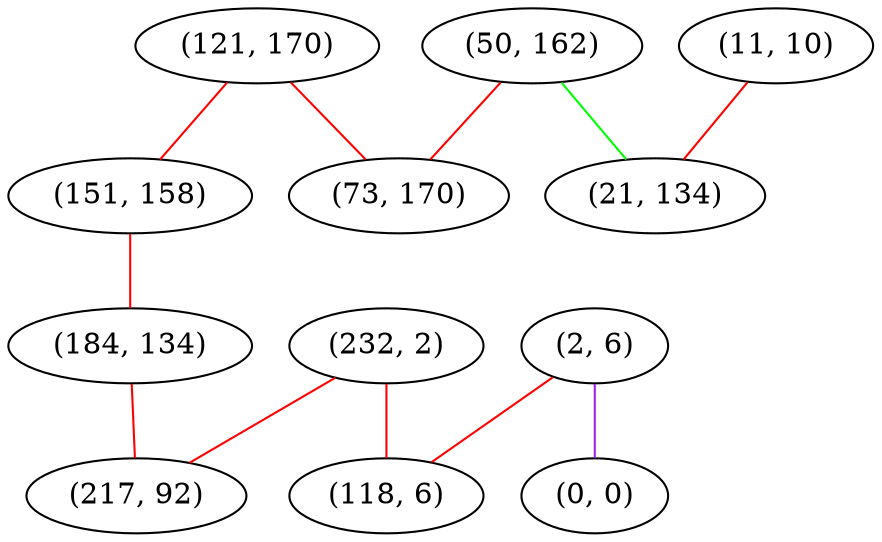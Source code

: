 graph "" {
"(121, 170)";
"(151, 158)";
"(2, 6)";
"(232, 2)";
"(50, 162)";
"(184, 134)";
"(11, 10)";
"(73, 170)";
"(0, 0)";
"(118, 6)";
"(21, 134)";
"(217, 92)";
"(121, 170)" -- "(73, 170)"  [color=red, key=0, weight=1];
"(121, 170)" -- "(151, 158)"  [color=red, key=0, weight=1];
"(151, 158)" -- "(184, 134)"  [color=red, key=0, weight=1];
"(2, 6)" -- "(0, 0)"  [color=purple, key=0, weight=4];
"(2, 6)" -- "(118, 6)"  [color=red, key=0, weight=1];
"(232, 2)" -- "(217, 92)"  [color=red, key=0, weight=1];
"(232, 2)" -- "(118, 6)"  [color=red, key=0, weight=1];
"(50, 162)" -- "(73, 170)"  [color=red, key=0, weight=1];
"(50, 162)" -- "(21, 134)"  [color=green, key=0, weight=2];
"(184, 134)" -- "(217, 92)"  [color=red, key=0, weight=1];
"(11, 10)" -- "(21, 134)"  [color=red, key=0, weight=1];
}
